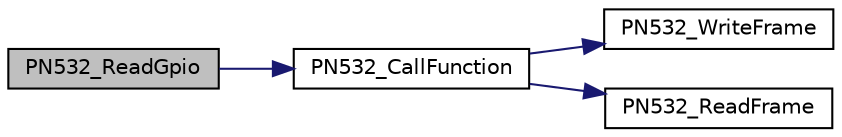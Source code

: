 digraph "PN532_ReadGpio"
{
  edge [fontname="Helvetica",fontsize="10",labelfontname="Helvetica",labelfontsize="10"];
  node [fontname="Helvetica",fontsize="10",shape=record];
  rankdir="LR";
  Node1 [label="PN532_ReadGpio",height=0.2,width=0.4,color="black", fillcolor="grey75", style="filled", fontcolor="black"];
  Node1 -> Node2 [color="midnightblue",fontsize="10",style="solid",fontname="Helvetica"];
  Node2 [label="PN532_CallFunction",height=0.2,width=0.4,color="black", fillcolor="white", style="filled",URL="$pn532_8cpp.html#aa4146df1d7d798bbffb18e5a65b88d98",tooltip=": Send specified command to the PN532 and expect up to response_length. Will wait up to timeout secon..."];
  Node2 -> Node3 [color="midnightblue",fontsize="10",style="solid",fontname="Helvetica"];
  Node3 [label="PN532_WriteFrame",height=0.2,width=0.4,color="black", fillcolor="white", style="filled",URL="$pn532_8cpp.html#a69de98d80406ff97f062c67d0bfb3cef",tooltip=": Write a frame to the PN532 of at most length bytes in size. Note that less than length bytes might ..."];
  Node2 -> Node4 [color="midnightblue",fontsize="10",style="solid",fontname="Helvetica"];
  Node4 [label="PN532_ReadFrame",height=0.2,width=0.4,color="black", fillcolor="white", style="filled",URL="$pn532_8cpp.html#a4e5a0ec49ff921bd45850ea499bf7f53",tooltip=": Read a response frame from the PN532 of at most length bytes in size. Note that less than length by..."];
}
